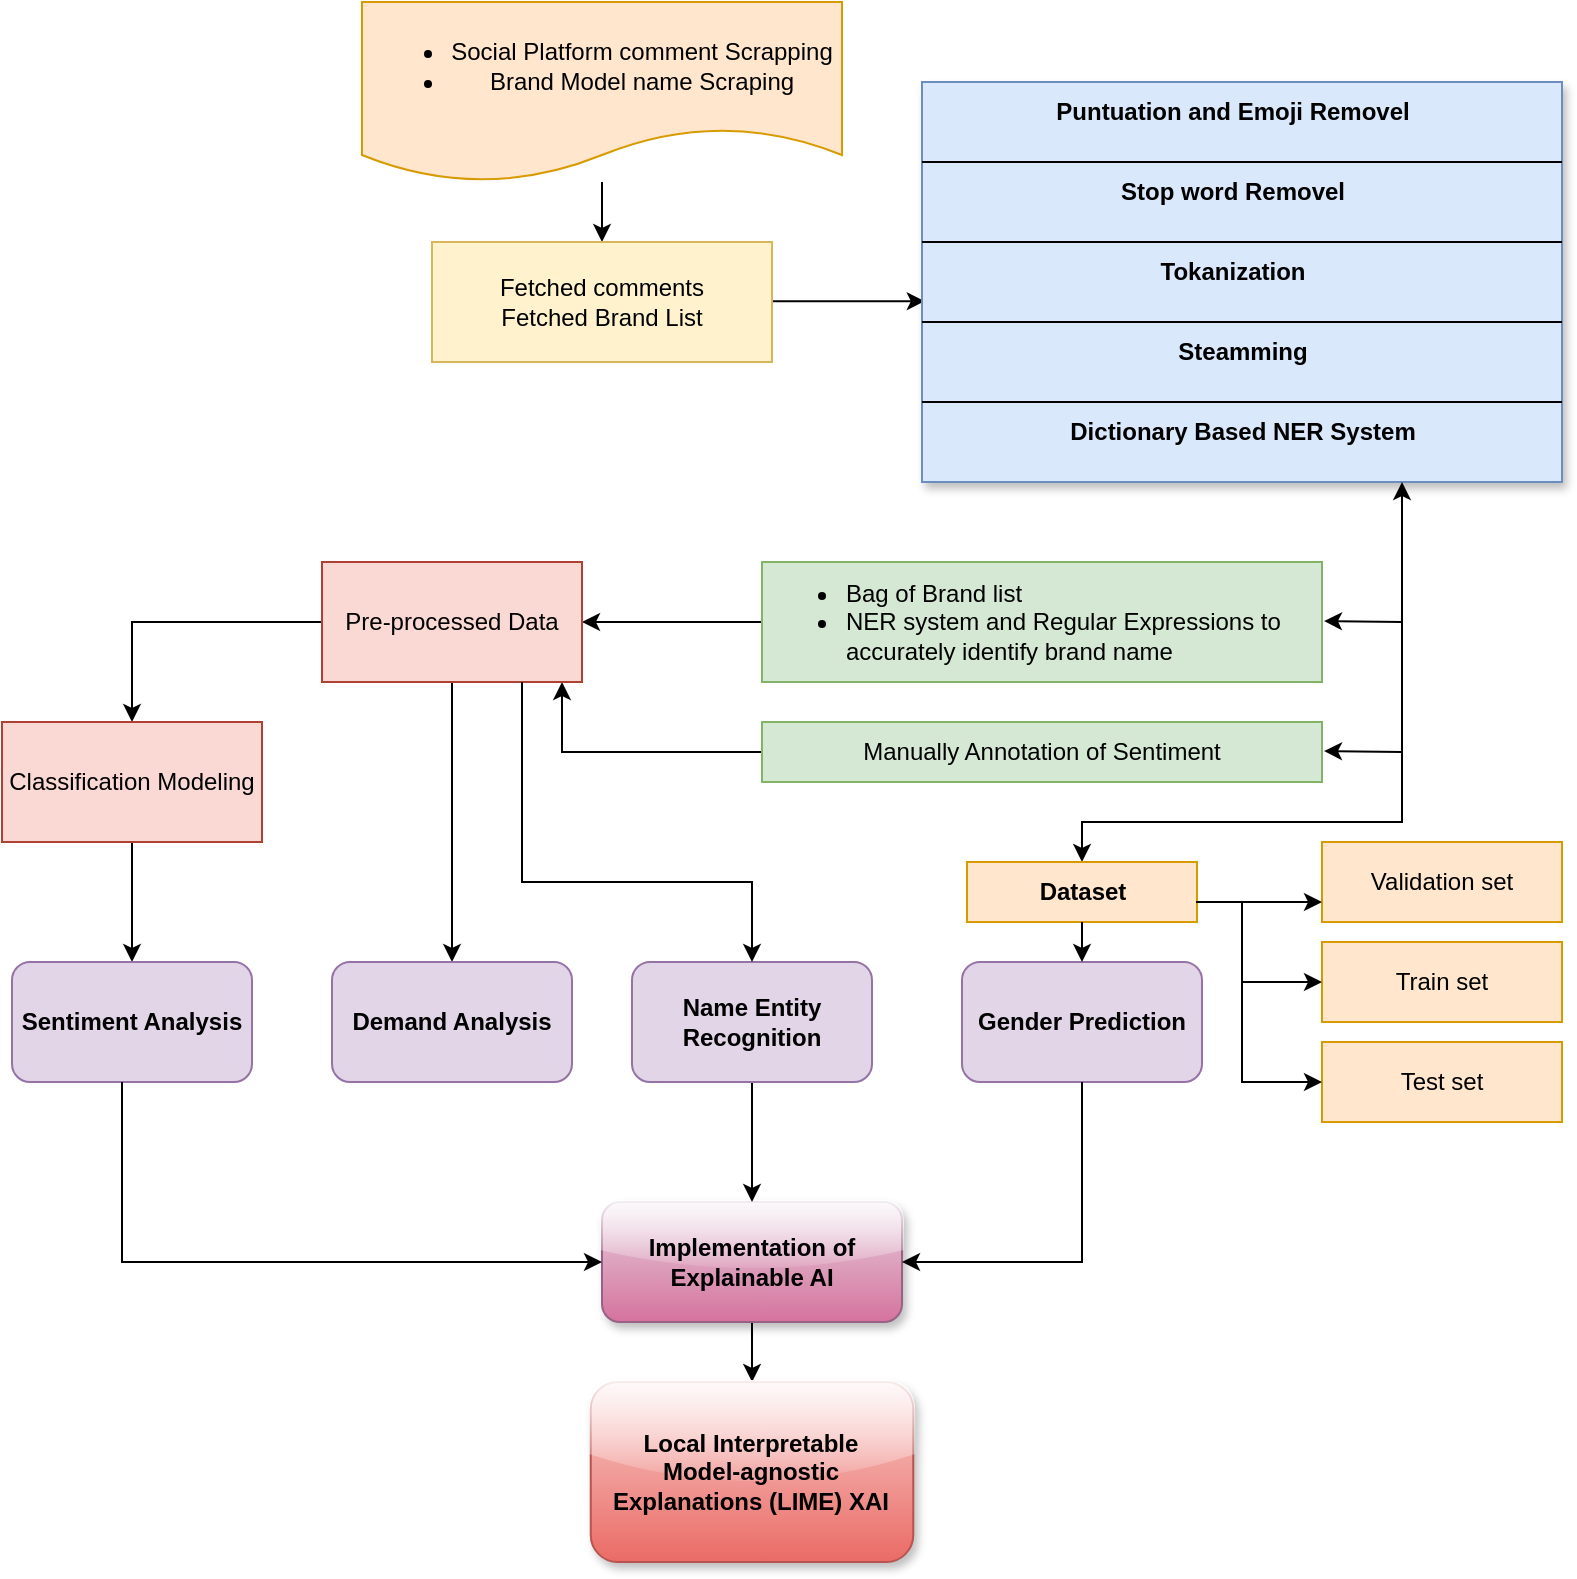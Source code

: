 <mxfile version="21.7.5" type="google">
  <diagram name="Page-1" id="aKccOxbY0IbsWFarKy45">
    <mxGraphModel grid="1" page="1" gridSize="10" guides="1" tooltips="1" connect="1" arrows="1" fold="1" pageScale="1" pageWidth="850" pageHeight="1100" math="0" shadow="0">
      <root>
        <mxCell id="0" />
        <mxCell id="1" parent="0" />
        <mxCell id="-DObk9SyE1ywlbG9CoXL-19" value="" style="edgeStyle=orthogonalEdgeStyle;rounded=0;orthogonalLoop=1;jettySize=auto;html=1;" edge="1" parent="1" source="-DObk9SyE1ywlbG9CoXL-1" target="-DObk9SyE1ywlbG9CoXL-2">
          <mxGeometry relative="1" as="geometry" />
        </mxCell>
        <mxCell id="-DObk9SyE1ywlbG9CoXL-1" value="&lt;ul&gt;&lt;li&gt;Social Platform comment Scrapping&lt;/li&gt;&lt;li&gt;Brand Model name Scraping&lt;/li&gt;&lt;/ul&gt;" style="shape=document;whiteSpace=wrap;html=1;boundedLbl=1;fillColor=#ffe6cc;strokeColor=#d79b00;" vertex="1" parent="1">
          <mxGeometry x="120" y="40" width="240" height="90" as="geometry" />
        </mxCell>
        <mxCell id="-DObk9SyE1ywlbG9CoXL-21" style="edgeStyle=orthogonalEdgeStyle;rounded=0;orthogonalLoop=1;jettySize=auto;html=1;entryX=-0.005;entryY=0.548;entryDx=0;entryDy=0;entryPerimeter=0;exitX=0.971;exitY=0.493;exitDx=0;exitDy=0;exitPerimeter=0;" edge="1" parent="1" source="-DObk9SyE1ywlbG9CoXL-2">
          <mxGeometry relative="1" as="geometry">
            <mxPoint x="328" y="190" as="sourcePoint" />
            <mxPoint x="401.4" y="189.6" as="targetPoint" />
          </mxGeometry>
        </mxCell>
        <mxCell id="-DObk9SyE1ywlbG9CoXL-2" value="Fetched comments&lt;br&gt;Fetched Brand List" style="rounded=0;whiteSpace=wrap;html=1;fillColor=#fff2cc;strokeColor=#d6b656;" vertex="1" parent="1">
          <mxGeometry x="155" y="160" width="170" height="60" as="geometry" />
        </mxCell>
        <mxCell id="-DObk9SyE1ywlbG9CoXL-3" value="" style="rounded=0;whiteSpace=wrap;html=1;glass=0;shadow=1;fillColor=#dae8fc;strokeColor=#6c8ebf;" vertex="1" parent="1">
          <mxGeometry x="400" y="80" width="320" height="200" as="geometry" />
        </mxCell>
        <mxCell id="-DObk9SyE1ywlbG9CoXL-7" value="&lt;b&gt;Puntuation and Emoji Removel&lt;/b&gt;" style="text;html=1;align=center;verticalAlign=middle;resizable=0;points=[];autosize=1;strokeColor=none;fillColor=none;" vertex="1" parent="1">
          <mxGeometry x="455" y="80" width="200" height="30" as="geometry" />
        </mxCell>
        <mxCell id="-DObk9SyE1ywlbG9CoXL-8" value="&lt;b&gt;Stop word Removel&lt;/b&gt;" style="text;html=1;align=center;verticalAlign=middle;resizable=0;points=[];autosize=1;strokeColor=none;fillColor=none;" vertex="1" parent="1">
          <mxGeometry x="485" y="120" width="140" height="30" as="geometry" />
        </mxCell>
        <mxCell id="-DObk9SyE1ywlbG9CoXL-9" value="&lt;b&gt;Tokanization&lt;/b&gt;" style="text;html=1;align=center;verticalAlign=middle;resizable=0;points=[];autosize=1;strokeColor=none;fillColor=none;" vertex="1" parent="1">
          <mxGeometry x="505" y="160" width="100" height="30" as="geometry" />
        </mxCell>
        <mxCell id="-DObk9SyE1ywlbG9CoXL-10" value="&lt;b&gt;Steamming&lt;/b&gt;" style="text;html=1;align=center;verticalAlign=middle;resizable=0;points=[];autosize=1;strokeColor=none;fillColor=none;" vertex="1" parent="1">
          <mxGeometry x="515" y="200" width="90" height="30" as="geometry" />
        </mxCell>
        <mxCell id="-DObk9SyE1ywlbG9CoXL-12" value="&lt;span style=&quot;background-color: initial;&quot;&gt;&lt;b&gt;Dictionary Based NER System&lt;/b&gt;&lt;/span&gt;" style="text;html=1;align=center;verticalAlign=middle;resizable=0;points=[];autosize=1;strokeColor=none;fillColor=none;" vertex="1" parent="1">
          <mxGeometry x="460" y="240" width="200" height="30" as="geometry" />
        </mxCell>
        <mxCell id="-DObk9SyE1ywlbG9CoXL-13" value="" style="endArrow=none;html=1;rounded=0;entryX=1;entryY=0.25;entryDx=0;entryDy=0;" edge="1" parent="1">
          <mxGeometry width="50" height="50" relative="1" as="geometry">
            <mxPoint x="400" y="120" as="sourcePoint" />
            <mxPoint x="720" y="120" as="targetPoint" />
          </mxGeometry>
        </mxCell>
        <mxCell id="-DObk9SyE1ywlbG9CoXL-14" value="" style="endArrow=none;html=1;rounded=0;entryX=1;entryY=0.25;entryDx=0;entryDy=0;" edge="1" parent="1">
          <mxGeometry width="50" height="50" relative="1" as="geometry">
            <mxPoint x="400" y="160" as="sourcePoint" />
            <mxPoint x="720" y="160" as="targetPoint" />
          </mxGeometry>
        </mxCell>
        <mxCell id="-DObk9SyE1ywlbG9CoXL-16" value="" style="endArrow=none;html=1;rounded=0;entryX=1;entryY=0.25;entryDx=0;entryDy=0;" edge="1" parent="1">
          <mxGeometry width="50" height="50" relative="1" as="geometry">
            <mxPoint x="400" y="200" as="sourcePoint" />
            <mxPoint x="720" y="200" as="targetPoint" />
          </mxGeometry>
        </mxCell>
        <mxCell id="-DObk9SyE1ywlbG9CoXL-17" value="" style="endArrow=none;html=1;rounded=0;entryX=1;entryY=0.25;entryDx=0;entryDy=0;" edge="1" parent="1">
          <mxGeometry width="50" height="50" relative="1" as="geometry">
            <mxPoint x="400" y="240" as="sourcePoint" />
            <mxPoint x="720" y="240" as="targetPoint" />
          </mxGeometry>
        </mxCell>
        <mxCell id="-DObk9SyE1ywlbG9CoXL-37" value="" style="edgeStyle=orthogonalEdgeStyle;rounded=0;orthogonalLoop=1;jettySize=auto;html=1;" edge="1" parent="1" source="-DObk9SyE1ywlbG9CoXL-22" target="-DObk9SyE1ywlbG9CoXL-36">
          <mxGeometry relative="1" as="geometry" />
        </mxCell>
        <mxCell id="-DObk9SyE1ywlbG9CoXL-22" value="&lt;ul&gt;&lt;li&gt;Bag of Brand list&lt;/li&gt;&lt;li&gt;NER system and Regular Expressions to accurately identify brand name&lt;/li&gt;&lt;/ul&gt;" style="rounded=0;whiteSpace=wrap;html=1;fillColor=#d5e8d4;strokeColor=#82b366;align=left;" vertex="1" parent="1">
          <mxGeometry x="320" y="320" width="280" height="60" as="geometry" />
        </mxCell>
        <mxCell id="-DObk9SyE1ywlbG9CoXL-38" value="" style="edgeStyle=orthogonalEdgeStyle;rounded=0;orthogonalLoop=1;jettySize=auto;html=1;" edge="1" parent="1" source="-DObk9SyE1ywlbG9CoXL-23" target="-DObk9SyE1ywlbG9CoXL-36">
          <mxGeometry relative="1" as="geometry">
            <Array as="points">
              <mxPoint x="220" y="415" />
            </Array>
          </mxGeometry>
        </mxCell>
        <mxCell id="-DObk9SyE1ywlbG9CoXL-23" value="Manually Annotation of Sentiment" style="rounded=0;whiteSpace=wrap;html=1;fillColor=#d5e8d4;strokeColor=#82b366;" vertex="1" parent="1">
          <mxGeometry x="320" y="400" width="280" height="30" as="geometry" />
        </mxCell>
        <mxCell id="-DObk9SyE1ywlbG9CoXL-30" value="" style="endArrow=classic;startArrow=classic;html=1;rounded=0;entryX=0.75;entryY=1;entryDx=0;entryDy=0;fontStyle=1" edge="1" parent="1" source="-DObk9SyE1ywlbG9CoXL-25" target="-DObk9SyE1ywlbG9CoXL-3">
          <mxGeometry width="50" height="50" relative="1" as="geometry">
            <mxPoint x="480" y="500" as="sourcePoint" />
            <mxPoint x="680" y="300" as="targetPoint" />
            <Array as="points">
              <mxPoint x="480" y="450" />
              <mxPoint x="560" y="450" />
              <mxPoint x="640" y="450" />
            </Array>
          </mxGeometry>
        </mxCell>
        <mxCell id="-DObk9SyE1ywlbG9CoXL-34" value="" style="endArrow=classic;html=1;rounded=0;entryX=1.025;entryY=0.667;entryDx=0;entryDy=0;entryPerimeter=0;" edge="1" parent="1">
          <mxGeometry width="50" height="50" relative="1" as="geometry">
            <mxPoint x="640" y="415" as="sourcePoint" />
            <mxPoint x="601" y="414.5" as="targetPoint" />
          </mxGeometry>
        </mxCell>
        <mxCell id="-DObk9SyE1ywlbG9CoXL-35" value="" style="endArrow=classic;html=1;rounded=0;entryX=1.025;entryY=0.667;entryDx=0;entryDy=0;entryPerimeter=0;" edge="1" parent="1">
          <mxGeometry width="50" height="50" relative="1" as="geometry">
            <mxPoint x="640" y="350" as="sourcePoint" />
            <mxPoint x="601" y="349.5" as="targetPoint" />
          </mxGeometry>
        </mxCell>
        <mxCell id="-DObk9SyE1ywlbG9CoXL-41" value="" style="edgeStyle=orthogonalEdgeStyle;rounded=0;orthogonalLoop=1;jettySize=auto;html=1;" edge="1" parent="1" source="-DObk9SyE1ywlbG9CoXL-36" target="-DObk9SyE1ywlbG9CoXL-40">
          <mxGeometry relative="1" as="geometry" />
        </mxCell>
        <mxCell id="-DObk9SyE1ywlbG9CoXL-48" style="edgeStyle=orthogonalEdgeStyle;rounded=0;orthogonalLoop=1;jettySize=auto;html=1;exitX=0.5;exitY=1;exitDx=0;exitDy=0;" edge="1" parent="1">
          <mxGeometry relative="1" as="geometry">
            <mxPoint x="165" y="520" as="targetPoint" />
            <mxPoint x="165" y="341" as="sourcePoint" />
          </mxGeometry>
        </mxCell>
        <mxCell id="-DObk9SyE1ywlbG9CoXL-36" value="Pre-processed Data" style="rounded=0;whiteSpace=wrap;html=1;fillColor=#fad9d5;strokeColor=#ae4132;" vertex="1" parent="1">
          <mxGeometry x="100" y="320" width="130" height="60" as="geometry" />
        </mxCell>
        <mxCell id="-DObk9SyE1ywlbG9CoXL-44" value="" style="edgeStyle=orthogonalEdgeStyle;rounded=0;orthogonalLoop=1;jettySize=auto;html=1;" edge="1" parent="1" source="-DObk9SyE1ywlbG9CoXL-40" target="-DObk9SyE1ywlbG9CoXL-42">
          <mxGeometry relative="1" as="geometry" />
        </mxCell>
        <mxCell id="-DObk9SyE1ywlbG9CoXL-40" value="Classification Modeling" style="rounded=0;whiteSpace=wrap;html=1;fillColor=#fad9d5;strokeColor=#ae4132;" vertex="1" parent="1">
          <mxGeometry x="-60" y="400" width="130" height="60" as="geometry" />
        </mxCell>
        <mxCell id="-DObk9SyE1ywlbG9CoXL-42" value="&lt;b&gt;Sentiment Analysis&lt;/b&gt;" style="rounded=1;whiteSpace=wrap;html=1;fillColor=#e1d5e7;strokeColor=#9673a6;" vertex="1" parent="1">
          <mxGeometry x="-55" y="520" width="120" height="60" as="geometry" />
        </mxCell>
        <mxCell id="-DObk9SyE1ywlbG9CoXL-45" value="&lt;b&gt;Demand Analysis&lt;/b&gt;" style="rounded=1;whiteSpace=wrap;html=1;fillColor=#e1d5e7;strokeColor=#9673a6;" vertex="1" parent="1">
          <mxGeometry x="105" y="520" width="120" height="60" as="geometry" />
        </mxCell>
        <mxCell id="tm_tBVzBAG4U4Pnb_n3r-7" value="" style="edgeStyle=orthogonalEdgeStyle;rounded=0;orthogonalLoop=1;jettySize=auto;html=1;" edge="1" parent="1" source="-DObk9SyE1ywlbG9CoXL-49" target="tm_tBVzBAG4U4Pnb_n3r-6">
          <mxGeometry relative="1" as="geometry" />
        </mxCell>
        <mxCell id="-DObk9SyE1ywlbG9CoXL-49" value="&lt;b&gt;Implementation of Explainable AI&lt;/b&gt;" style="rounded=1;whiteSpace=wrap;html=1;fillColor=#e6d0de;strokeColor=#996185;gradientColor=#d5739d;shadow=1;glass=1;" vertex="1" parent="1">
          <mxGeometry x="240" y="640" width="150" height="60" as="geometry" />
        </mxCell>
        <mxCell id="-DObk9SyE1ywlbG9CoXL-25" value="&lt;b&gt;Dataset&lt;/b&gt;" style="rounded=0;whiteSpace=wrap;html=1;fillColor=#ffe6cc;strokeColor=#d79b00;" vertex="1" parent="1">
          <mxGeometry x="422.5" y="470" width="115" height="30" as="geometry" />
        </mxCell>
        <mxCell id="-DObk9SyE1ywlbG9CoXL-58" value="&lt;b style=&quot;border-color: var(--border-color);&quot;&gt;Gender Prediction&lt;/b&gt;" style="rounded=1;whiteSpace=wrap;html=1;fillColor=#e1d5e7;strokeColor=#9673a6;" vertex="1" parent="1">
          <mxGeometry x="420" y="520" width="120" height="60" as="geometry" />
        </mxCell>
        <mxCell id="-DObk9SyE1ywlbG9CoXL-59" value="" style="endArrow=classic;html=1;rounded=0;entryX=0.5;entryY=0;entryDx=0;entryDy=0;" edge="1" parent="1" target="-DObk9SyE1ywlbG9CoXL-58">
          <mxGeometry width="50" height="50" relative="1" as="geometry">
            <mxPoint x="480" y="500" as="sourcePoint" />
            <mxPoint x="530" y="450" as="targetPoint" />
          </mxGeometry>
        </mxCell>
        <mxCell id="-DObk9SyE1ywlbG9CoXL-61" value="" style="endArrow=classic;html=1;rounded=0;entryX=0;entryY=0.5;entryDx=0;entryDy=0;" edge="1" parent="1" target="-DObk9SyE1ywlbG9CoXL-49">
          <mxGeometry width="50" height="50" relative="1" as="geometry">
            <mxPoint y="580" as="sourcePoint" />
            <mxPoint x="240" y="630" as="targetPoint" />
            <Array as="points">
              <mxPoint y="670" />
            </Array>
          </mxGeometry>
        </mxCell>
        <mxCell id="-DObk9SyE1ywlbG9CoXL-62" value="" style="endArrow=classic;html=1;rounded=0;entryX=1;entryY=0.5;entryDx=0;entryDy=0;" edge="1" parent="1" target="-DObk9SyE1ywlbG9CoXL-49">
          <mxGeometry width="50" height="50" relative="1" as="geometry">
            <mxPoint x="480" y="580" as="sourcePoint" />
            <mxPoint x="390" y="690" as="targetPoint" />
            <Array as="points">
              <mxPoint x="480" y="670" />
            </Array>
          </mxGeometry>
        </mxCell>
        <mxCell id="-DObk9SyE1ywlbG9CoXL-64" value="Validation set" style="rounded=0;whiteSpace=wrap;html=1;fillColor=#ffe6cc;strokeColor=#d79b00;" vertex="1" parent="1">
          <mxGeometry x="600" y="460" width="120" height="40" as="geometry" />
        </mxCell>
        <mxCell id="-DObk9SyE1ywlbG9CoXL-65" value="Test set" style="rounded=0;whiteSpace=wrap;html=1;fillColor=#ffe6cc;strokeColor=#d79b00;" vertex="1" parent="1">
          <mxGeometry x="600" y="560" width="120" height="40" as="geometry" />
        </mxCell>
        <mxCell id="-DObk9SyE1ywlbG9CoXL-66" value="Train set" style="rounded=0;whiteSpace=wrap;html=1;fillColor=#ffe6cc;strokeColor=#d79b00;" vertex="1" parent="1">
          <mxGeometry x="600" y="510" width="120" height="40" as="geometry" />
        </mxCell>
        <mxCell id="-DObk9SyE1ywlbG9CoXL-68" value="" style="endArrow=none;html=1;rounded=0;" edge="1" parent="1">
          <mxGeometry width="50" height="50" relative="1" as="geometry">
            <mxPoint x="537" y="490" as="sourcePoint" />
            <mxPoint x="577" y="490" as="targetPoint" />
          </mxGeometry>
        </mxCell>
        <mxCell id="-DObk9SyE1ywlbG9CoXL-71" value="" style="endArrow=classic;html=1;rounded=0;entryX=0;entryY=0.75;entryDx=0;entryDy=0;" edge="1" parent="1" target="-DObk9SyE1ywlbG9CoXL-64">
          <mxGeometry width="50" height="50" relative="1" as="geometry">
            <mxPoint x="575" y="490" as="sourcePoint" />
            <mxPoint x="625" y="440" as="targetPoint" />
          </mxGeometry>
        </mxCell>
        <mxCell id="-DObk9SyE1ywlbG9CoXL-72" value="" style="endArrow=classic;html=1;rounded=0;entryX=0;entryY=0.5;entryDx=0;entryDy=0;" edge="1" parent="1" target="-DObk9SyE1ywlbG9CoXL-66">
          <mxGeometry width="50" height="50" relative="1" as="geometry">
            <mxPoint x="560" y="490" as="sourcePoint" />
            <mxPoint x="610" y="440" as="targetPoint" />
            <Array as="points">
              <mxPoint x="560" y="530" />
            </Array>
          </mxGeometry>
        </mxCell>
        <mxCell id="-DObk9SyE1ywlbG9CoXL-73" value="" style="endArrow=classic;html=1;rounded=0;entryX=0;entryY=0.5;entryDx=0;entryDy=0;" edge="1" parent="1" target="-DObk9SyE1ywlbG9CoXL-65">
          <mxGeometry width="50" height="50" relative="1" as="geometry">
            <mxPoint x="560" y="530" as="sourcePoint" />
            <mxPoint x="610" y="480" as="targetPoint" />
            <Array as="points">
              <mxPoint x="560" y="580" />
            </Array>
          </mxGeometry>
        </mxCell>
        <mxCell id="tm_tBVzBAG4U4Pnb_n3r-5" value="" style="edgeStyle=orthogonalEdgeStyle;rounded=0;orthogonalLoop=1;jettySize=auto;html=1;" edge="1" parent="1" source="tm_tBVzBAG4U4Pnb_n3r-1" target="-DObk9SyE1ywlbG9CoXL-49">
          <mxGeometry relative="1" as="geometry" />
        </mxCell>
        <mxCell id="tm_tBVzBAG4U4Pnb_n3r-1" value="&lt;b&gt;Name Entity Recognition&lt;/b&gt;" style="rounded=1;whiteSpace=wrap;html=1;fillColor=#e1d5e7;strokeColor=#9673a6;" vertex="1" parent="1">
          <mxGeometry x="255" y="520" width="120" height="60" as="geometry" />
        </mxCell>
        <mxCell id="tm_tBVzBAG4U4Pnb_n3r-2" value="" style="endArrow=classic;html=1;rounded=0;entryX=0.5;entryY=0;entryDx=0;entryDy=0;" edge="1" parent="1" target="tm_tBVzBAG4U4Pnb_n3r-1">
          <mxGeometry width="50" height="50" relative="1" as="geometry">
            <mxPoint x="200" y="380" as="sourcePoint" />
            <mxPoint x="250" y="330" as="targetPoint" />
            <Array as="points">
              <mxPoint x="200" y="480" />
              <mxPoint x="315" y="480" />
            </Array>
          </mxGeometry>
        </mxCell>
        <mxCell id="tm_tBVzBAG4U4Pnb_n3r-6" value="&lt;b&gt;Local Interpretable &lt;br&gt;Model-agnostic &lt;br&gt;Explanations (LIME) XAI&lt;/b&gt;" style="rounded=1;whiteSpace=wrap;html=1;fillColor=#f8cecc;strokeColor=#b85450;gradientColor=#ea6b66;shadow=1;glass=1;" vertex="1" parent="1">
          <mxGeometry x="234.38" y="730" width="161.25" height="90" as="geometry" />
        </mxCell>
      </root>
    </mxGraphModel>
  </diagram>
</mxfile>
